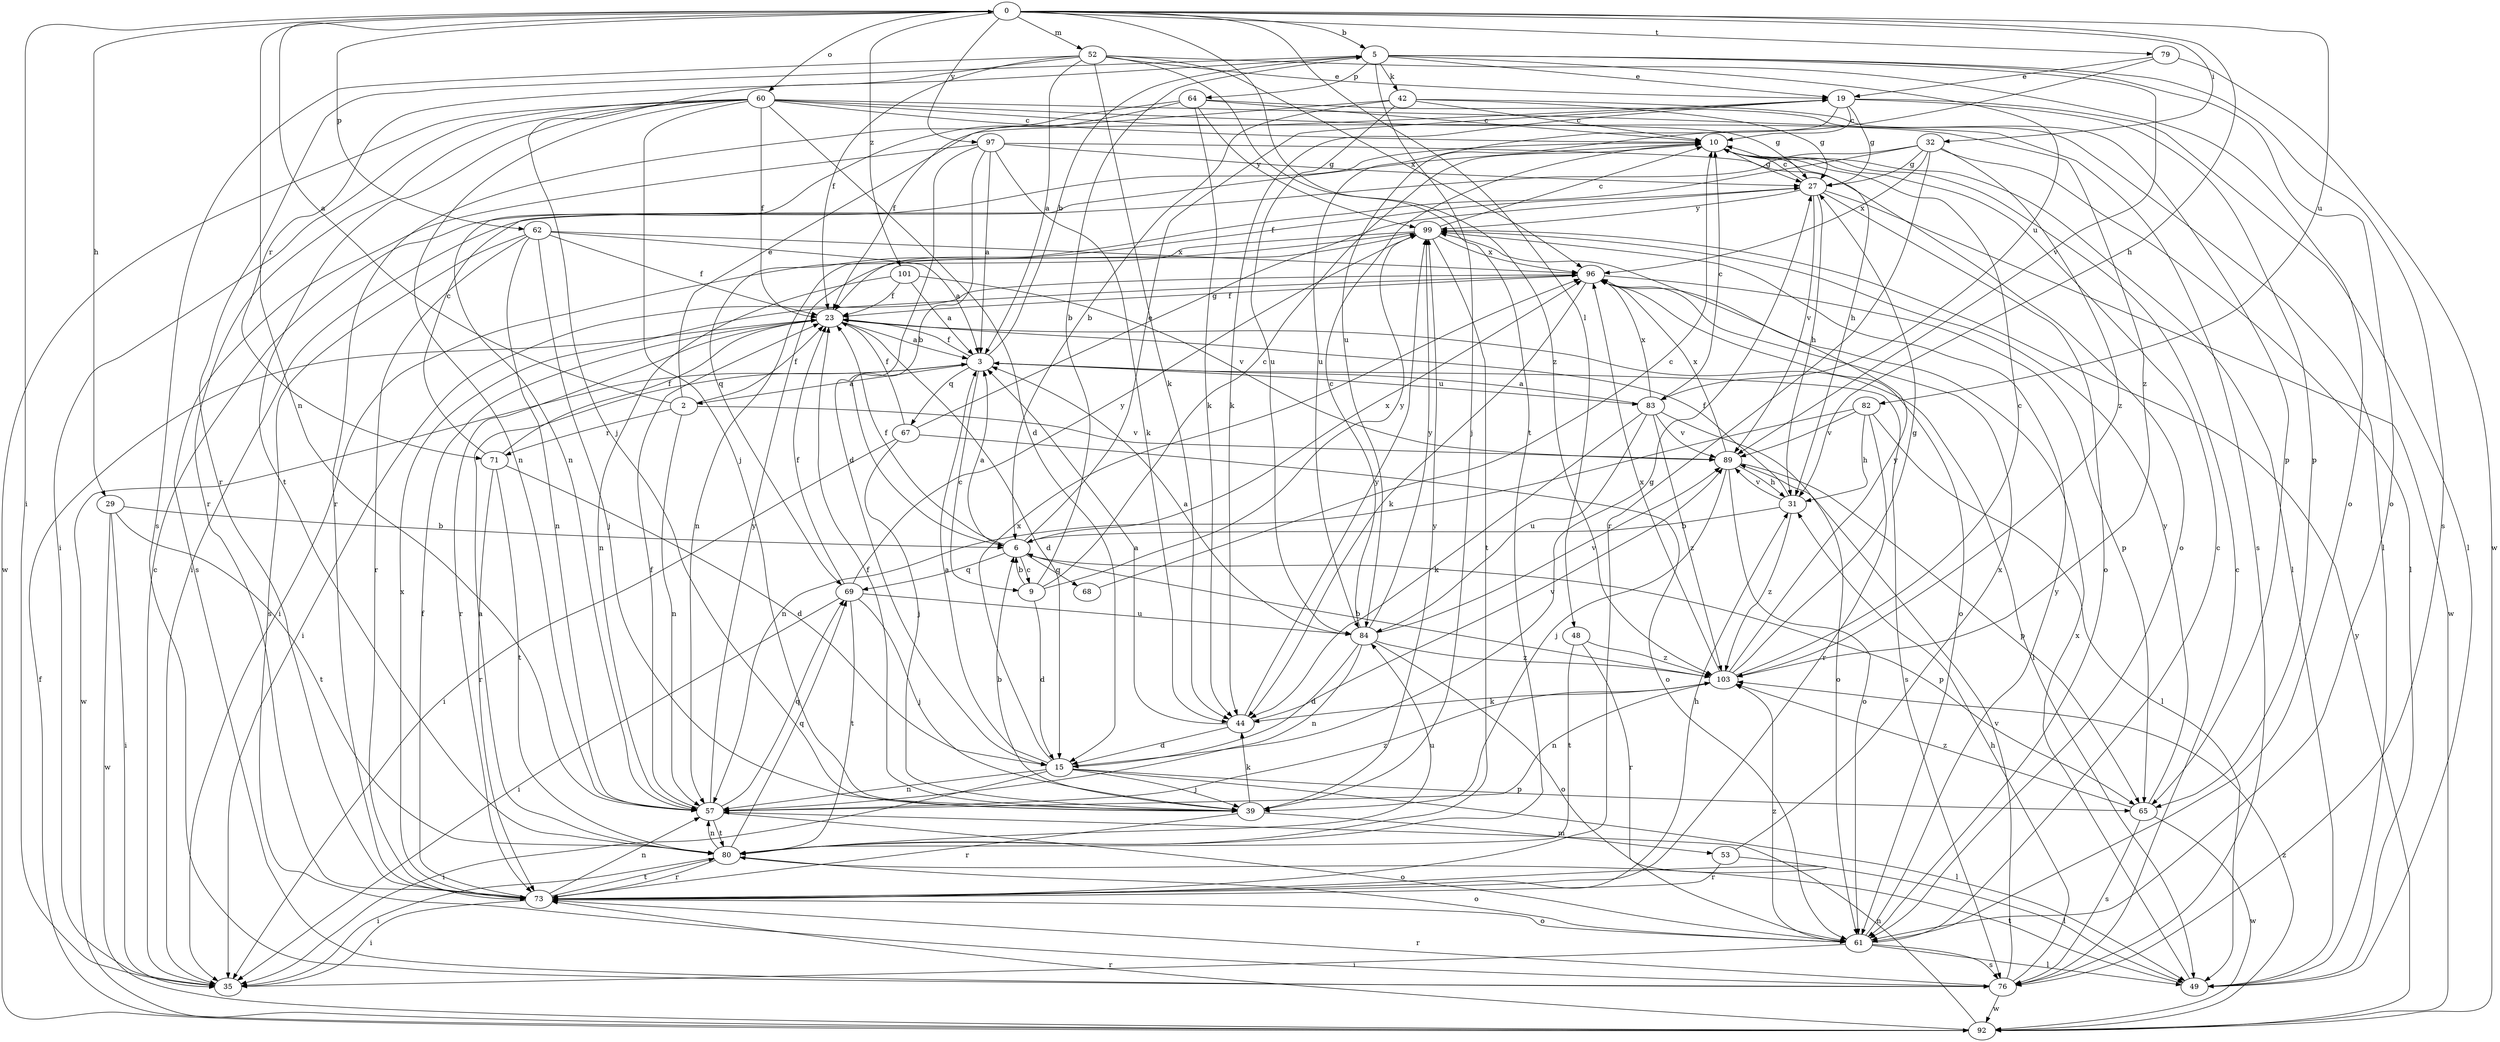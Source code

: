 strict digraph  {
0;
2;
3;
5;
6;
9;
10;
15;
19;
23;
27;
29;
31;
32;
35;
39;
42;
44;
48;
49;
52;
53;
57;
60;
61;
62;
64;
65;
67;
68;
69;
71;
73;
76;
79;
80;
82;
83;
84;
89;
92;
96;
97;
99;
101;
103;
0 -> 5  [label=b];
0 -> 29  [label=h];
0 -> 31  [label=h];
0 -> 32  [label=i];
0 -> 35  [label=i];
0 -> 48  [label=l];
0 -> 52  [label=m];
0 -> 57  [label=n];
0 -> 60  [label=o];
0 -> 62  [label=p];
0 -> 79  [label=t];
0 -> 80  [label=t];
0 -> 82  [label=u];
0 -> 97  [label=y];
0 -> 101  [label=z];
2 -> 0  [label=a];
2 -> 19  [label=e];
2 -> 23  [label=f];
2 -> 57  [label=n];
2 -> 71  [label=r];
2 -> 89  [label=v];
3 -> 2  [label=a];
3 -> 5  [label=b];
3 -> 9  [label=c];
3 -> 23  [label=f];
3 -> 67  [label=q];
3 -> 76  [label=s];
3 -> 83  [label=u];
3 -> 92  [label=w];
5 -> 19  [label=e];
5 -> 39  [label=j];
5 -> 42  [label=k];
5 -> 61  [label=o];
5 -> 64  [label=p];
5 -> 71  [label=r];
5 -> 73  [label=r];
5 -> 76  [label=s];
5 -> 83  [label=u];
5 -> 89  [label=v];
6 -> 3  [label=a];
6 -> 9  [label=c];
6 -> 19  [label=e];
6 -> 23  [label=f];
6 -> 65  [label=p];
6 -> 68  [label=q];
6 -> 69  [label=q];
6 -> 96  [label=x];
9 -> 5  [label=b];
9 -> 6  [label=b];
9 -> 10  [label=c];
9 -> 15  [label=d];
9 -> 99  [label=y];
10 -> 27  [label=g];
10 -> 31  [label=h];
10 -> 49  [label=l];
15 -> 3  [label=a];
15 -> 27  [label=g];
15 -> 35  [label=i];
15 -> 39  [label=j];
15 -> 49  [label=l];
15 -> 57  [label=n];
15 -> 65  [label=p];
15 -> 96  [label=x];
19 -> 10  [label=c];
19 -> 27  [label=g];
19 -> 44  [label=k];
19 -> 49  [label=l];
19 -> 65  [label=p];
19 -> 84  [label=u];
23 -> 3  [label=a];
23 -> 15  [label=d];
23 -> 49  [label=l];
23 -> 73  [label=r];
27 -> 10  [label=c];
27 -> 31  [label=h];
27 -> 61  [label=o];
27 -> 69  [label=q];
27 -> 89  [label=v];
27 -> 92  [label=w];
27 -> 99  [label=y];
29 -> 6  [label=b];
29 -> 35  [label=i];
29 -> 80  [label=t];
29 -> 92  [label=w];
31 -> 6  [label=b];
31 -> 23  [label=f];
31 -> 89  [label=v];
31 -> 103  [label=z];
32 -> 23  [label=f];
32 -> 27  [label=g];
32 -> 35  [label=i];
32 -> 49  [label=l];
32 -> 73  [label=r];
32 -> 96  [label=x];
32 -> 103  [label=z];
35 -> 10  [label=c];
39 -> 6  [label=b];
39 -> 23  [label=f];
39 -> 44  [label=k];
39 -> 53  [label=m];
39 -> 73  [label=r];
39 -> 99  [label=y];
42 -> 6  [label=b];
42 -> 10  [label=c];
42 -> 27  [label=g];
42 -> 57  [label=n];
42 -> 65  [label=p];
42 -> 84  [label=u];
44 -> 3  [label=a];
44 -> 15  [label=d];
44 -> 89  [label=v];
44 -> 99  [label=y];
48 -> 73  [label=r];
48 -> 80  [label=t];
48 -> 103  [label=z];
49 -> 80  [label=t];
49 -> 96  [label=x];
52 -> 3  [label=a];
52 -> 19  [label=e];
52 -> 23  [label=f];
52 -> 39  [label=j];
52 -> 44  [label=k];
52 -> 61  [label=o];
52 -> 76  [label=s];
52 -> 96  [label=x];
52 -> 103  [label=z];
53 -> 49  [label=l];
53 -> 73  [label=r];
53 -> 96  [label=x];
57 -> 23  [label=f];
57 -> 61  [label=o];
57 -> 69  [label=q];
57 -> 80  [label=t];
57 -> 99  [label=y];
57 -> 103  [label=z];
60 -> 10  [label=c];
60 -> 15  [label=d];
60 -> 23  [label=f];
60 -> 27  [label=g];
60 -> 35  [label=i];
60 -> 39  [label=j];
60 -> 57  [label=n];
60 -> 73  [label=r];
60 -> 76  [label=s];
60 -> 80  [label=t];
60 -> 92  [label=w];
60 -> 103  [label=z];
61 -> 10  [label=c];
61 -> 35  [label=i];
61 -> 49  [label=l];
61 -> 76  [label=s];
61 -> 99  [label=y];
61 -> 103  [label=z];
62 -> 3  [label=a];
62 -> 23  [label=f];
62 -> 39  [label=j];
62 -> 57  [label=n];
62 -> 73  [label=r];
62 -> 76  [label=s];
62 -> 96  [label=x];
64 -> 10  [label=c];
64 -> 23  [label=f];
64 -> 44  [label=k];
64 -> 49  [label=l];
64 -> 73  [label=r];
64 -> 99  [label=y];
65 -> 76  [label=s];
65 -> 92  [label=w];
65 -> 99  [label=y];
65 -> 103  [label=z];
67 -> 23  [label=f];
67 -> 27  [label=g];
67 -> 35  [label=i];
67 -> 39  [label=j];
67 -> 61  [label=o];
68 -> 10  [label=c];
69 -> 23  [label=f];
69 -> 35  [label=i];
69 -> 39  [label=j];
69 -> 80  [label=t];
69 -> 84  [label=u];
69 -> 99  [label=y];
71 -> 10  [label=c];
71 -> 15  [label=d];
71 -> 23  [label=f];
71 -> 73  [label=r];
71 -> 80  [label=t];
73 -> 23  [label=f];
73 -> 31  [label=h];
73 -> 35  [label=i];
73 -> 57  [label=n];
73 -> 61  [label=o];
73 -> 80  [label=t];
73 -> 96  [label=x];
76 -> 10  [label=c];
76 -> 31  [label=h];
76 -> 73  [label=r];
76 -> 89  [label=v];
76 -> 92  [label=w];
79 -> 19  [label=e];
79 -> 84  [label=u];
79 -> 92  [label=w];
80 -> 3  [label=a];
80 -> 35  [label=i];
80 -> 57  [label=n];
80 -> 61  [label=o];
80 -> 69  [label=q];
80 -> 73  [label=r];
80 -> 84  [label=u];
82 -> 31  [label=h];
82 -> 49  [label=l];
82 -> 57  [label=n];
82 -> 73  [label=r];
82 -> 89  [label=v];
83 -> 3  [label=a];
83 -> 10  [label=c];
83 -> 44  [label=k];
83 -> 61  [label=o];
83 -> 84  [label=u];
83 -> 89  [label=v];
83 -> 96  [label=x];
83 -> 103  [label=z];
84 -> 3  [label=a];
84 -> 10  [label=c];
84 -> 15  [label=d];
84 -> 57  [label=n];
84 -> 61  [label=o];
84 -> 89  [label=v];
84 -> 99  [label=y];
84 -> 103  [label=z];
89 -> 31  [label=h];
89 -> 39  [label=j];
89 -> 61  [label=o];
89 -> 65  [label=p];
89 -> 96  [label=x];
92 -> 23  [label=f];
92 -> 57  [label=n];
92 -> 73  [label=r];
92 -> 99  [label=y];
92 -> 103  [label=z];
96 -> 23  [label=f];
96 -> 35  [label=i];
96 -> 44  [label=k];
96 -> 61  [label=o];
96 -> 65  [label=p];
97 -> 3  [label=a];
97 -> 6  [label=b];
97 -> 15  [label=d];
97 -> 27  [label=g];
97 -> 44  [label=k];
97 -> 61  [label=o];
97 -> 76  [label=s];
99 -> 10  [label=c];
99 -> 35  [label=i];
99 -> 57  [label=n];
99 -> 80  [label=t];
99 -> 96  [label=x];
101 -> 3  [label=a];
101 -> 23  [label=f];
101 -> 57  [label=n];
101 -> 89  [label=v];
103 -> 6  [label=b];
103 -> 10  [label=c];
103 -> 27  [label=g];
103 -> 44  [label=k];
103 -> 57  [label=n];
103 -> 96  [label=x];
103 -> 99  [label=y];
}
